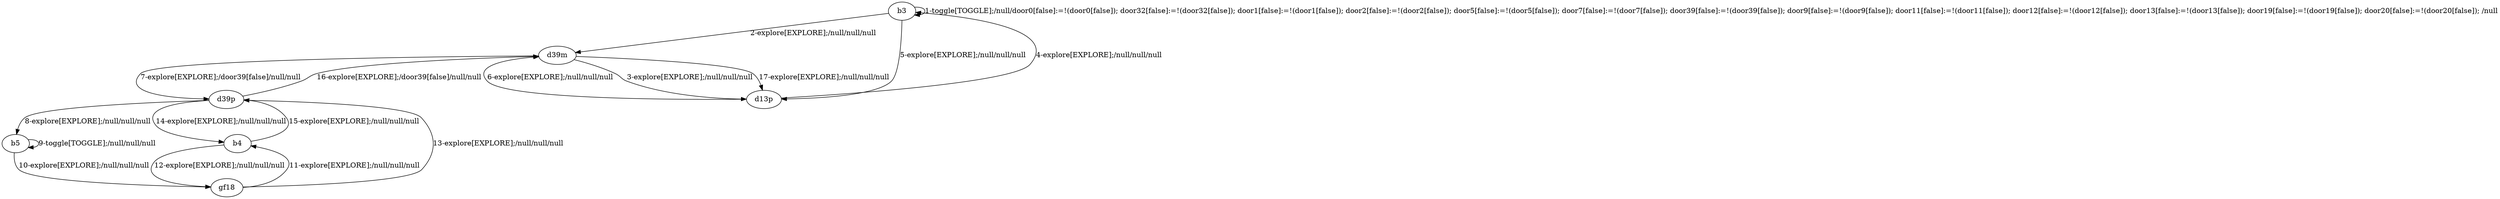 # Total number of goals covered by this test: 1
# d39p --> d39m

digraph g {
"b3" -> "b3" [label = "1-toggle[TOGGLE];/null/door0[false]:=!(door0[false]); door32[false]:=!(door32[false]); door1[false]:=!(door1[false]); door2[false]:=!(door2[false]); door5[false]:=!(door5[false]); door7[false]:=!(door7[false]); door39[false]:=!(door39[false]); door9[false]:=!(door9[false]); door11[false]:=!(door11[false]); door12[false]:=!(door12[false]); door13[false]:=!(door13[false]); door19[false]:=!(door19[false]); door20[false]:=!(door20[false]); /null"];
"b3" -> "d39m" [label = "2-explore[EXPLORE];/null/null/null"];
"d39m" -> "d13p" [label = "3-explore[EXPLORE];/null/null/null"];
"d13p" -> "b3" [label = "4-explore[EXPLORE];/null/null/null"];
"b3" -> "d13p" [label = "5-explore[EXPLORE];/null/null/null"];
"d13p" -> "d39m" [label = "6-explore[EXPLORE];/null/null/null"];
"d39m" -> "d39p" [label = "7-explore[EXPLORE];/door39[false]/null/null"];
"d39p" -> "b5" [label = "8-explore[EXPLORE];/null/null/null"];
"b5" -> "b5" [label = "9-toggle[TOGGLE];/null/null/null"];
"b5" -> "gf18" [label = "10-explore[EXPLORE];/null/null/null"];
"gf18" -> "b4" [label = "11-explore[EXPLORE];/null/null/null"];
"b4" -> "gf18" [label = "12-explore[EXPLORE];/null/null/null"];
"gf18" -> "d39p" [label = "13-explore[EXPLORE];/null/null/null"];
"d39p" -> "b4" [label = "14-explore[EXPLORE];/null/null/null"];
"b4" -> "d39p" [label = "15-explore[EXPLORE];/null/null/null"];
"d39p" -> "d39m" [label = "16-explore[EXPLORE];/door39[false]/null/null"];
"d39m" -> "d13p" [label = "17-explore[EXPLORE];/null/null/null"];
}